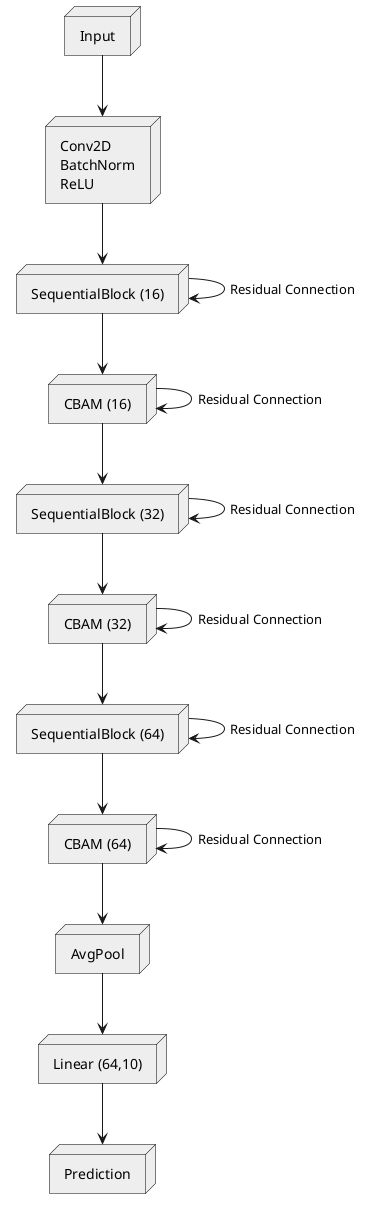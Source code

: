 ' -*- coding: utf-8 -*-
' Created on 2024-12-07 17:26:50 Saturday
' @author: Nikhil Kapila

@startuml
skinparam backgroundColor #ffffff
skinparam node {
    BackgroundColor #eeeeee
    BorderColor #000000
    FontColor #000000
}

' title ResNet20 for CIFAR-10

node "Input" as cifar10
node "Conv2D\nBatchNorm\nReLU" as conv2d_relu
node "SequentialBlock (16)" as seq16
node "CBAM (16)" as selfatt16
node "SequentialBlock (32)" as seq32
node "CBAM (32)" as selfatt32
node "SequentialBlock (64)" as seq64
node "CBAM (64)" as selfatt64
node "AvgPool" as avgpool
node "Linear (64,10)" as linear
node "Prediction" as pred

cifar10 --> conv2d_relu
conv2d_relu --> seq16
seq16 -down-> seq16 : Residual Connection
seq16 --> selfatt16
selfatt16 -down-> selfatt16 : Residual Connection
selfatt16 --> seq32
seq32 -down-> seq32 : Residual Connection
seq32 --> selfatt32
selfatt32 -down-> selfatt32 : Residual Connection
selfatt32 --> seq64
seq64 -down-> seq64 : Residual Connection
seq64 --> selfatt64
selfatt64 -down-> selfatt64 : Residual Connection
selfatt64 --> avgpool
avgpool --> linear
linear --> pred

@enduml


